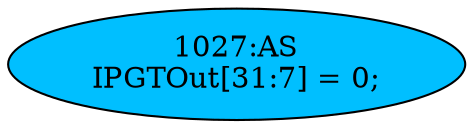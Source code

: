 strict digraph "" {
	node [label="\N"];
	"1027:AS"	 [ast="<pyverilog.vparser.ast.Assign object at 0x7fbdee048310>",
		def_var="['IPGTOut']",
		fillcolor=deepskyblue,
		label="1027:AS
IPGTOut[31:7] = 0;",
		statements="[]",
		style=filled,
		typ=Assign,
		use_var="[]"];
}
